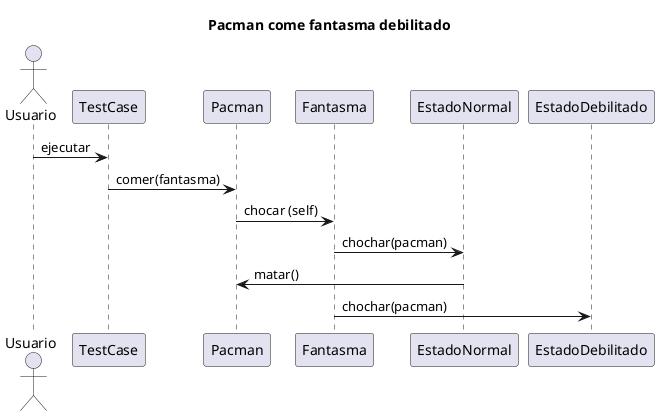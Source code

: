 @startuml
Title: Pacman come fantasma debilitado

actor Usuario

Usuario -> TestCase: ejecutar
TestCase -> Pacman: comer(fantasma)
Pacman -> Fantasma: chocar (self)
Fantasma -> EstadoNormal : chochar(pacman)
EstadoNormal -> Pacman: matar()

Fantasma -> EstadoDebilitado : chochar(pacman)

@enduml
